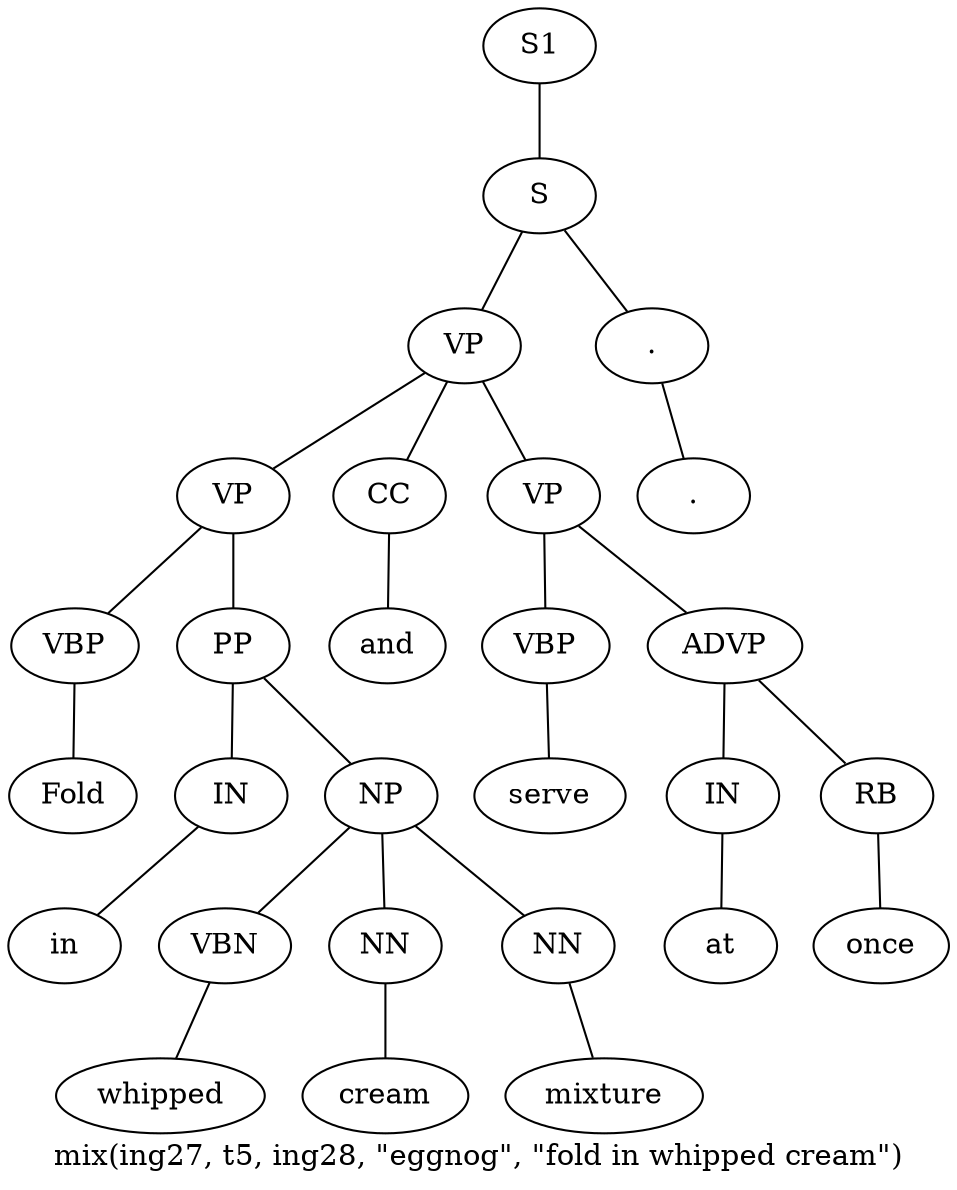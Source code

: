 graph SyntaxGraph {
	label = "mix(ing27, t5, ing28, \"eggnog\", \"fold in whipped cream\")";
	Node0 [label="S1"];
	Node1 [label="S"];
	Node2 [label="VP"];
	Node3 [label="VP"];
	Node4 [label="VBP"];
	Node5 [label="Fold"];
	Node6 [label="PP"];
	Node7 [label="IN"];
	Node8 [label="in"];
	Node9 [label="NP"];
	Node10 [label="VBN"];
	Node11 [label="whipped"];
	Node12 [label="NN"];
	Node13 [label="cream"];
	Node14 [label="NN"];
	Node15 [label="mixture"];
	Node16 [label="CC"];
	Node17 [label="and"];
	Node18 [label="VP"];
	Node19 [label="VBP"];
	Node20 [label="serve"];
	Node21 [label="ADVP"];
	Node22 [label="IN"];
	Node23 [label="at"];
	Node24 [label="RB"];
	Node25 [label="once"];
	Node26 [label="."];
	Node27 [label="."];

	Node0 -- Node1;
	Node1 -- Node2;
	Node1 -- Node26;
	Node2 -- Node3;
	Node2 -- Node16;
	Node2 -- Node18;
	Node3 -- Node4;
	Node3 -- Node6;
	Node4 -- Node5;
	Node6 -- Node7;
	Node6 -- Node9;
	Node7 -- Node8;
	Node9 -- Node10;
	Node9 -- Node12;
	Node9 -- Node14;
	Node10 -- Node11;
	Node12 -- Node13;
	Node14 -- Node15;
	Node16 -- Node17;
	Node18 -- Node19;
	Node18 -- Node21;
	Node19 -- Node20;
	Node21 -- Node22;
	Node21 -- Node24;
	Node22 -- Node23;
	Node24 -- Node25;
	Node26 -- Node27;
}